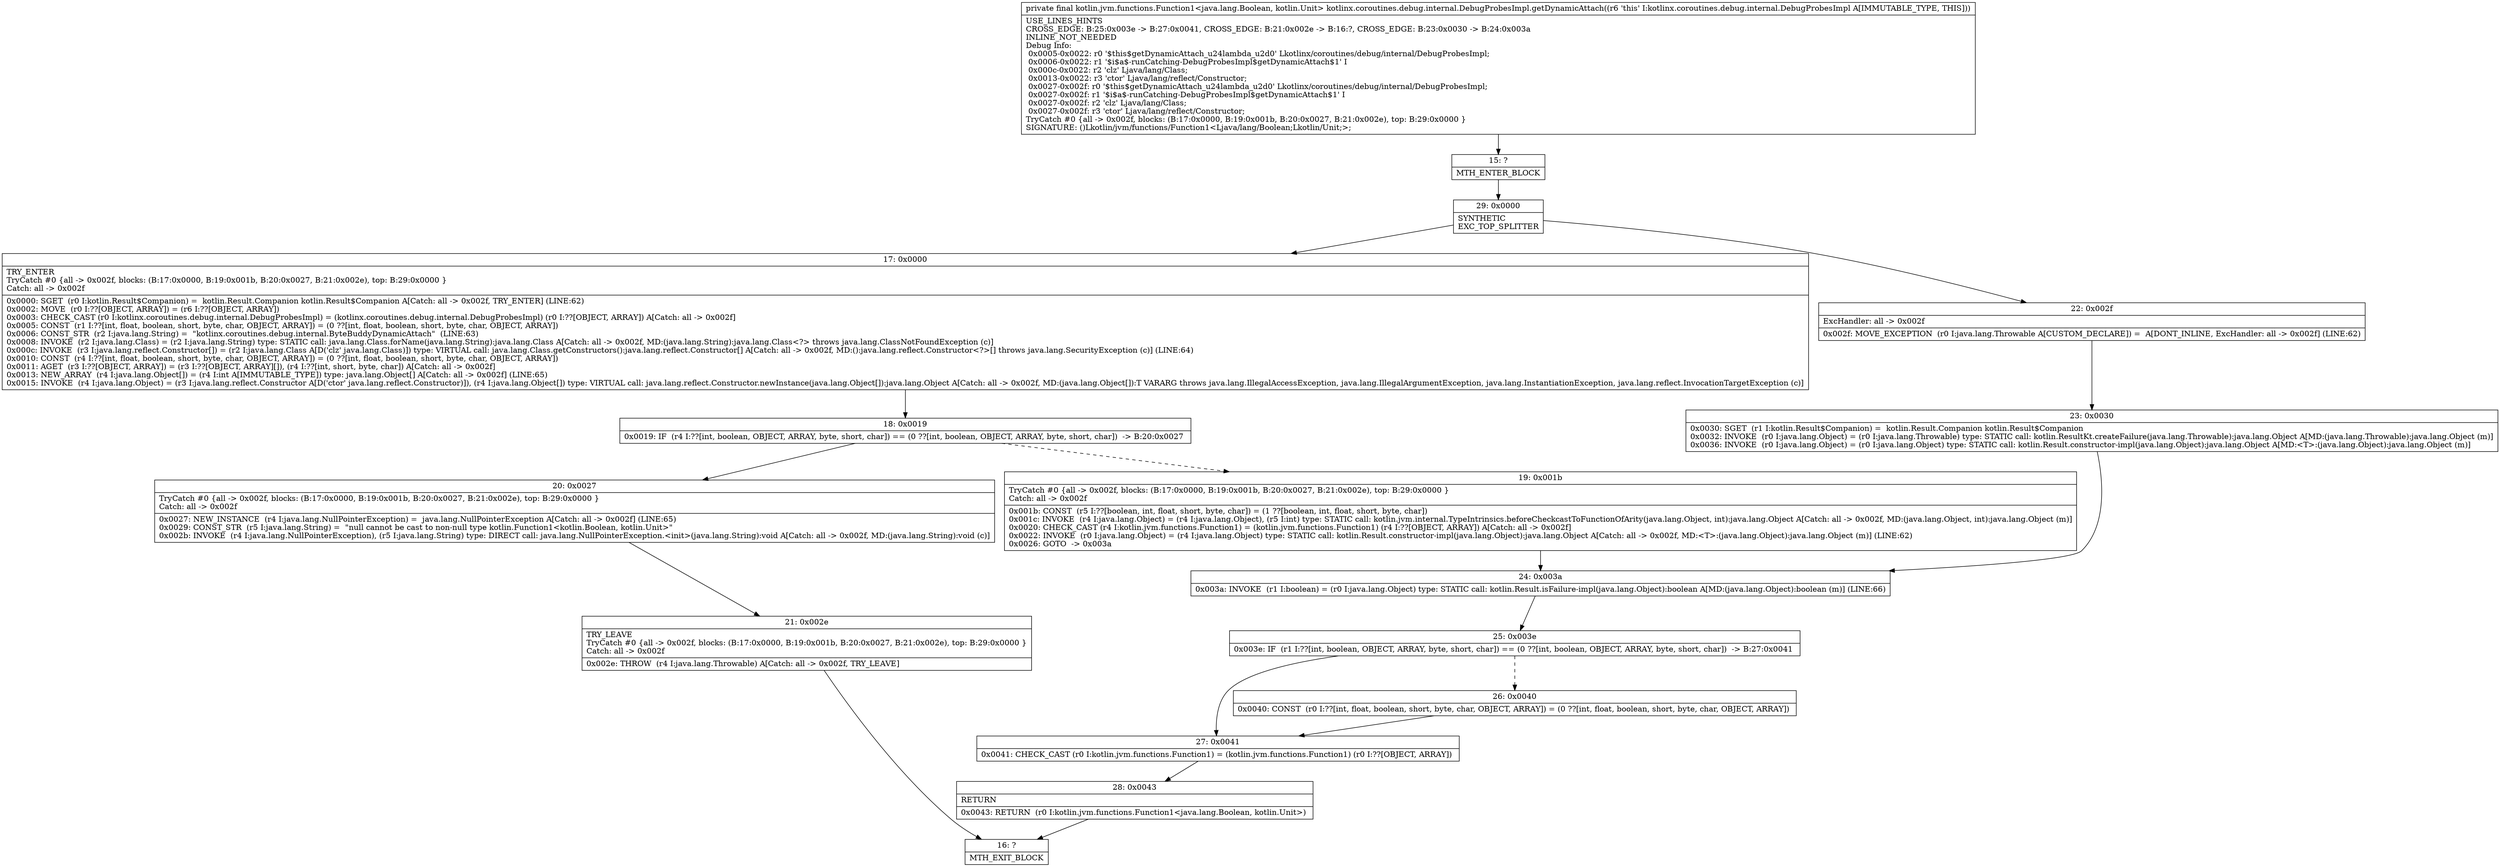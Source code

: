 digraph "CFG forkotlinx.coroutines.debug.internal.DebugProbesImpl.getDynamicAttach()Lkotlin\/jvm\/functions\/Function1;" {
Node_15 [shape=record,label="{15\:\ ?|MTH_ENTER_BLOCK\l}"];
Node_29 [shape=record,label="{29\:\ 0x0000|SYNTHETIC\lEXC_TOP_SPLITTER\l}"];
Node_17 [shape=record,label="{17\:\ 0x0000|TRY_ENTER\lTryCatch #0 \{all \-\> 0x002f, blocks: (B:17:0x0000, B:19:0x001b, B:20:0x0027, B:21:0x002e), top: B:29:0x0000 \}\lCatch: all \-\> 0x002f\l|0x0000: SGET  (r0 I:kotlin.Result$Companion) =  kotlin.Result.Companion kotlin.Result$Companion A[Catch: all \-\> 0x002f, TRY_ENTER] (LINE:62)\l0x0002: MOVE  (r0 I:??[OBJECT, ARRAY]) = (r6 I:??[OBJECT, ARRAY]) \l0x0003: CHECK_CAST (r0 I:kotlinx.coroutines.debug.internal.DebugProbesImpl) = (kotlinx.coroutines.debug.internal.DebugProbesImpl) (r0 I:??[OBJECT, ARRAY]) A[Catch: all \-\> 0x002f]\l0x0005: CONST  (r1 I:??[int, float, boolean, short, byte, char, OBJECT, ARRAY]) = (0 ??[int, float, boolean, short, byte, char, OBJECT, ARRAY]) \l0x0006: CONST_STR  (r2 I:java.lang.String) =  \"kotlinx.coroutines.debug.internal.ByteBuddyDynamicAttach\"  (LINE:63)\l0x0008: INVOKE  (r2 I:java.lang.Class) = (r2 I:java.lang.String) type: STATIC call: java.lang.Class.forName(java.lang.String):java.lang.Class A[Catch: all \-\> 0x002f, MD:(java.lang.String):java.lang.Class\<?\> throws java.lang.ClassNotFoundException (c)]\l0x000c: INVOKE  (r3 I:java.lang.reflect.Constructor[]) = (r2 I:java.lang.Class A[D('clz' java.lang.Class)]) type: VIRTUAL call: java.lang.Class.getConstructors():java.lang.reflect.Constructor[] A[Catch: all \-\> 0x002f, MD:():java.lang.reflect.Constructor\<?\>[] throws java.lang.SecurityException (c)] (LINE:64)\l0x0010: CONST  (r4 I:??[int, float, boolean, short, byte, char, OBJECT, ARRAY]) = (0 ??[int, float, boolean, short, byte, char, OBJECT, ARRAY]) \l0x0011: AGET  (r3 I:??[OBJECT, ARRAY]) = (r3 I:??[OBJECT, ARRAY][]), (r4 I:??[int, short, byte, char]) A[Catch: all \-\> 0x002f]\l0x0013: NEW_ARRAY  (r4 I:java.lang.Object[]) = (r4 I:int A[IMMUTABLE_TYPE]) type: java.lang.Object[] A[Catch: all \-\> 0x002f] (LINE:65)\l0x0015: INVOKE  (r4 I:java.lang.Object) = (r3 I:java.lang.reflect.Constructor A[D('ctor' java.lang.reflect.Constructor)]), (r4 I:java.lang.Object[]) type: VIRTUAL call: java.lang.reflect.Constructor.newInstance(java.lang.Object[]):java.lang.Object A[Catch: all \-\> 0x002f, MD:(java.lang.Object[]):T VARARG throws java.lang.IllegalAccessException, java.lang.IllegalArgumentException, java.lang.InstantiationException, java.lang.reflect.InvocationTargetException (c)]\l}"];
Node_18 [shape=record,label="{18\:\ 0x0019|0x0019: IF  (r4 I:??[int, boolean, OBJECT, ARRAY, byte, short, char]) == (0 ??[int, boolean, OBJECT, ARRAY, byte, short, char])  \-\> B:20:0x0027 \l}"];
Node_19 [shape=record,label="{19\:\ 0x001b|TryCatch #0 \{all \-\> 0x002f, blocks: (B:17:0x0000, B:19:0x001b, B:20:0x0027, B:21:0x002e), top: B:29:0x0000 \}\lCatch: all \-\> 0x002f\l|0x001b: CONST  (r5 I:??[boolean, int, float, short, byte, char]) = (1 ??[boolean, int, float, short, byte, char]) \l0x001c: INVOKE  (r4 I:java.lang.Object) = (r4 I:java.lang.Object), (r5 I:int) type: STATIC call: kotlin.jvm.internal.TypeIntrinsics.beforeCheckcastToFunctionOfArity(java.lang.Object, int):java.lang.Object A[Catch: all \-\> 0x002f, MD:(java.lang.Object, int):java.lang.Object (m)]\l0x0020: CHECK_CAST (r4 I:kotlin.jvm.functions.Function1) = (kotlin.jvm.functions.Function1) (r4 I:??[OBJECT, ARRAY]) A[Catch: all \-\> 0x002f]\l0x0022: INVOKE  (r0 I:java.lang.Object) = (r4 I:java.lang.Object) type: STATIC call: kotlin.Result.constructor\-impl(java.lang.Object):java.lang.Object A[Catch: all \-\> 0x002f, MD:\<T\>:(java.lang.Object):java.lang.Object (m)] (LINE:62)\l0x0026: GOTO  \-\> 0x003a \l}"];
Node_24 [shape=record,label="{24\:\ 0x003a|0x003a: INVOKE  (r1 I:boolean) = (r0 I:java.lang.Object) type: STATIC call: kotlin.Result.isFailure\-impl(java.lang.Object):boolean A[MD:(java.lang.Object):boolean (m)] (LINE:66)\l}"];
Node_25 [shape=record,label="{25\:\ 0x003e|0x003e: IF  (r1 I:??[int, boolean, OBJECT, ARRAY, byte, short, char]) == (0 ??[int, boolean, OBJECT, ARRAY, byte, short, char])  \-\> B:27:0x0041 \l}"];
Node_26 [shape=record,label="{26\:\ 0x0040|0x0040: CONST  (r0 I:??[int, float, boolean, short, byte, char, OBJECT, ARRAY]) = (0 ??[int, float, boolean, short, byte, char, OBJECT, ARRAY]) \l}"];
Node_27 [shape=record,label="{27\:\ 0x0041|0x0041: CHECK_CAST (r0 I:kotlin.jvm.functions.Function1) = (kotlin.jvm.functions.Function1) (r0 I:??[OBJECT, ARRAY]) \l}"];
Node_28 [shape=record,label="{28\:\ 0x0043|RETURN\l|0x0043: RETURN  (r0 I:kotlin.jvm.functions.Function1\<java.lang.Boolean, kotlin.Unit\>) \l}"];
Node_16 [shape=record,label="{16\:\ ?|MTH_EXIT_BLOCK\l}"];
Node_20 [shape=record,label="{20\:\ 0x0027|TryCatch #0 \{all \-\> 0x002f, blocks: (B:17:0x0000, B:19:0x001b, B:20:0x0027, B:21:0x002e), top: B:29:0x0000 \}\lCatch: all \-\> 0x002f\l|0x0027: NEW_INSTANCE  (r4 I:java.lang.NullPointerException) =  java.lang.NullPointerException A[Catch: all \-\> 0x002f] (LINE:65)\l0x0029: CONST_STR  (r5 I:java.lang.String) =  \"null cannot be cast to non\-null type kotlin.Function1\<kotlin.Boolean, kotlin.Unit\>\" \l0x002b: INVOKE  (r4 I:java.lang.NullPointerException), (r5 I:java.lang.String) type: DIRECT call: java.lang.NullPointerException.\<init\>(java.lang.String):void A[Catch: all \-\> 0x002f, MD:(java.lang.String):void (c)]\l}"];
Node_21 [shape=record,label="{21\:\ 0x002e|TRY_LEAVE\lTryCatch #0 \{all \-\> 0x002f, blocks: (B:17:0x0000, B:19:0x001b, B:20:0x0027, B:21:0x002e), top: B:29:0x0000 \}\lCatch: all \-\> 0x002f\l|0x002e: THROW  (r4 I:java.lang.Throwable) A[Catch: all \-\> 0x002f, TRY_LEAVE]\l}"];
Node_22 [shape=record,label="{22\:\ 0x002f|ExcHandler: all \-\> 0x002f\l|0x002f: MOVE_EXCEPTION  (r0 I:java.lang.Throwable A[CUSTOM_DECLARE]) =  A[DONT_INLINE, ExcHandler: all \-\> 0x002f] (LINE:62)\l}"];
Node_23 [shape=record,label="{23\:\ 0x0030|0x0030: SGET  (r1 I:kotlin.Result$Companion) =  kotlin.Result.Companion kotlin.Result$Companion \l0x0032: INVOKE  (r0 I:java.lang.Object) = (r0 I:java.lang.Throwable) type: STATIC call: kotlin.ResultKt.createFailure(java.lang.Throwable):java.lang.Object A[MD:(java.lang.Throwable):java.lang.Object (m)]\l0x0036: INVOKE  (r0 I:java.lang.Object) = (r0 I:java.lang.Object) type: STATIC call: kotlin.Result.constructor\-impl(java.lang.Object):java.lang.Object A[MD:\<T\>:(java.lang.Object):java.lang.Object (m)]\l}"];
MethodNode[shape=record,label="{private final kotlin.jvm.functions.Function1\<java.lang.Boolean, kotlin.Unit\> kotlinx.coroutines.debug.internal.DebugProbesImpl.getDynamicAttach((r6 'this' I:kotlinx.coroutines.debug.internal.DebugProbesImpl A[IMMUTABLE_TYPE, THIS]))  | USE_LINES_HINTS\lCROSS_EDGE: B:25:0x003e \-\> B:27:0x0041, CROSS_EDGE: B:21:0x002e \-\> B:16:?, CROSS_EDGE: B:23:0x0030 \-\> B:24:0x003a\lINLINE_NOT_NEEDED\lDebug Info:\l  0x0005\-0x0022: r0 '$this$getDynamicAttach_u24lambda_u2d0' Lkotlinx\/coroutines\/debug\/internal\/DebugProbesImpl;\l  0x0006\-0x0022: r1 '$i$a$\-runCatching\-DebugProbesImpl$getDynamicAttach$1' I\l  0x000c\-0x0022: r2 'clz' Ljava\/lang\/Class;\l  0x0013\-0x0022: r3 'ctor' Ljava\/lang\/reflect\/Constructor;\l  0x0027\-0x002f: r0 '$this$getDynamicAttach_u24lambda_u2d0' Lkotlinx\/coroutines\/debug\/internal\/DebugProbesImpl;\l  0x0027\-0x002f: r1 '$i$a$\-runCatching\-DebugProbesImpl$getDynamicAttach$1' I\l  0x0027\-0x002f: r2 'clz' Ljava\/lang\/Class;\l  0x0027\-0x002f: r3 'ctor' Ljava\/lang\/reflect\/Constructor;\lTryCatch #0 \{all \-\> 0x002f, blocks: (B:17:0x0000, B:19:0x001b, B:20:0x0027, B:21:0x002e), top: B:29:0x0000 \}\lSIGNATURE: ()Lkotlin\/jvm\/functions\/Function1\<Ljava\/lang\/Boolean;Lkotlin\/Unit;\>;\l}"];
MethodNode -> Node_15;Node_15 -> Node_29;
Node_29 -> Node_17;
Node_29 -> Node_22;
Node_17 -> Node_18;
Node_18 -> Node_19[style=dashed];
Node_18 -> Node_20;
Node_19 -> Node_24;
Node_24 -> Node_25;
Node_25 -> Node_26[style=dashed];
Node_25 -> Node_27;
Node_26 -> Node_27;
Node_27 -> Node_28;
Node_28 -> Node_16;
Node_20 -> Node_21;
Node_21 -> Node_16;
Node_22 -> Node_23;
Node_23 -> Node_24;
}


